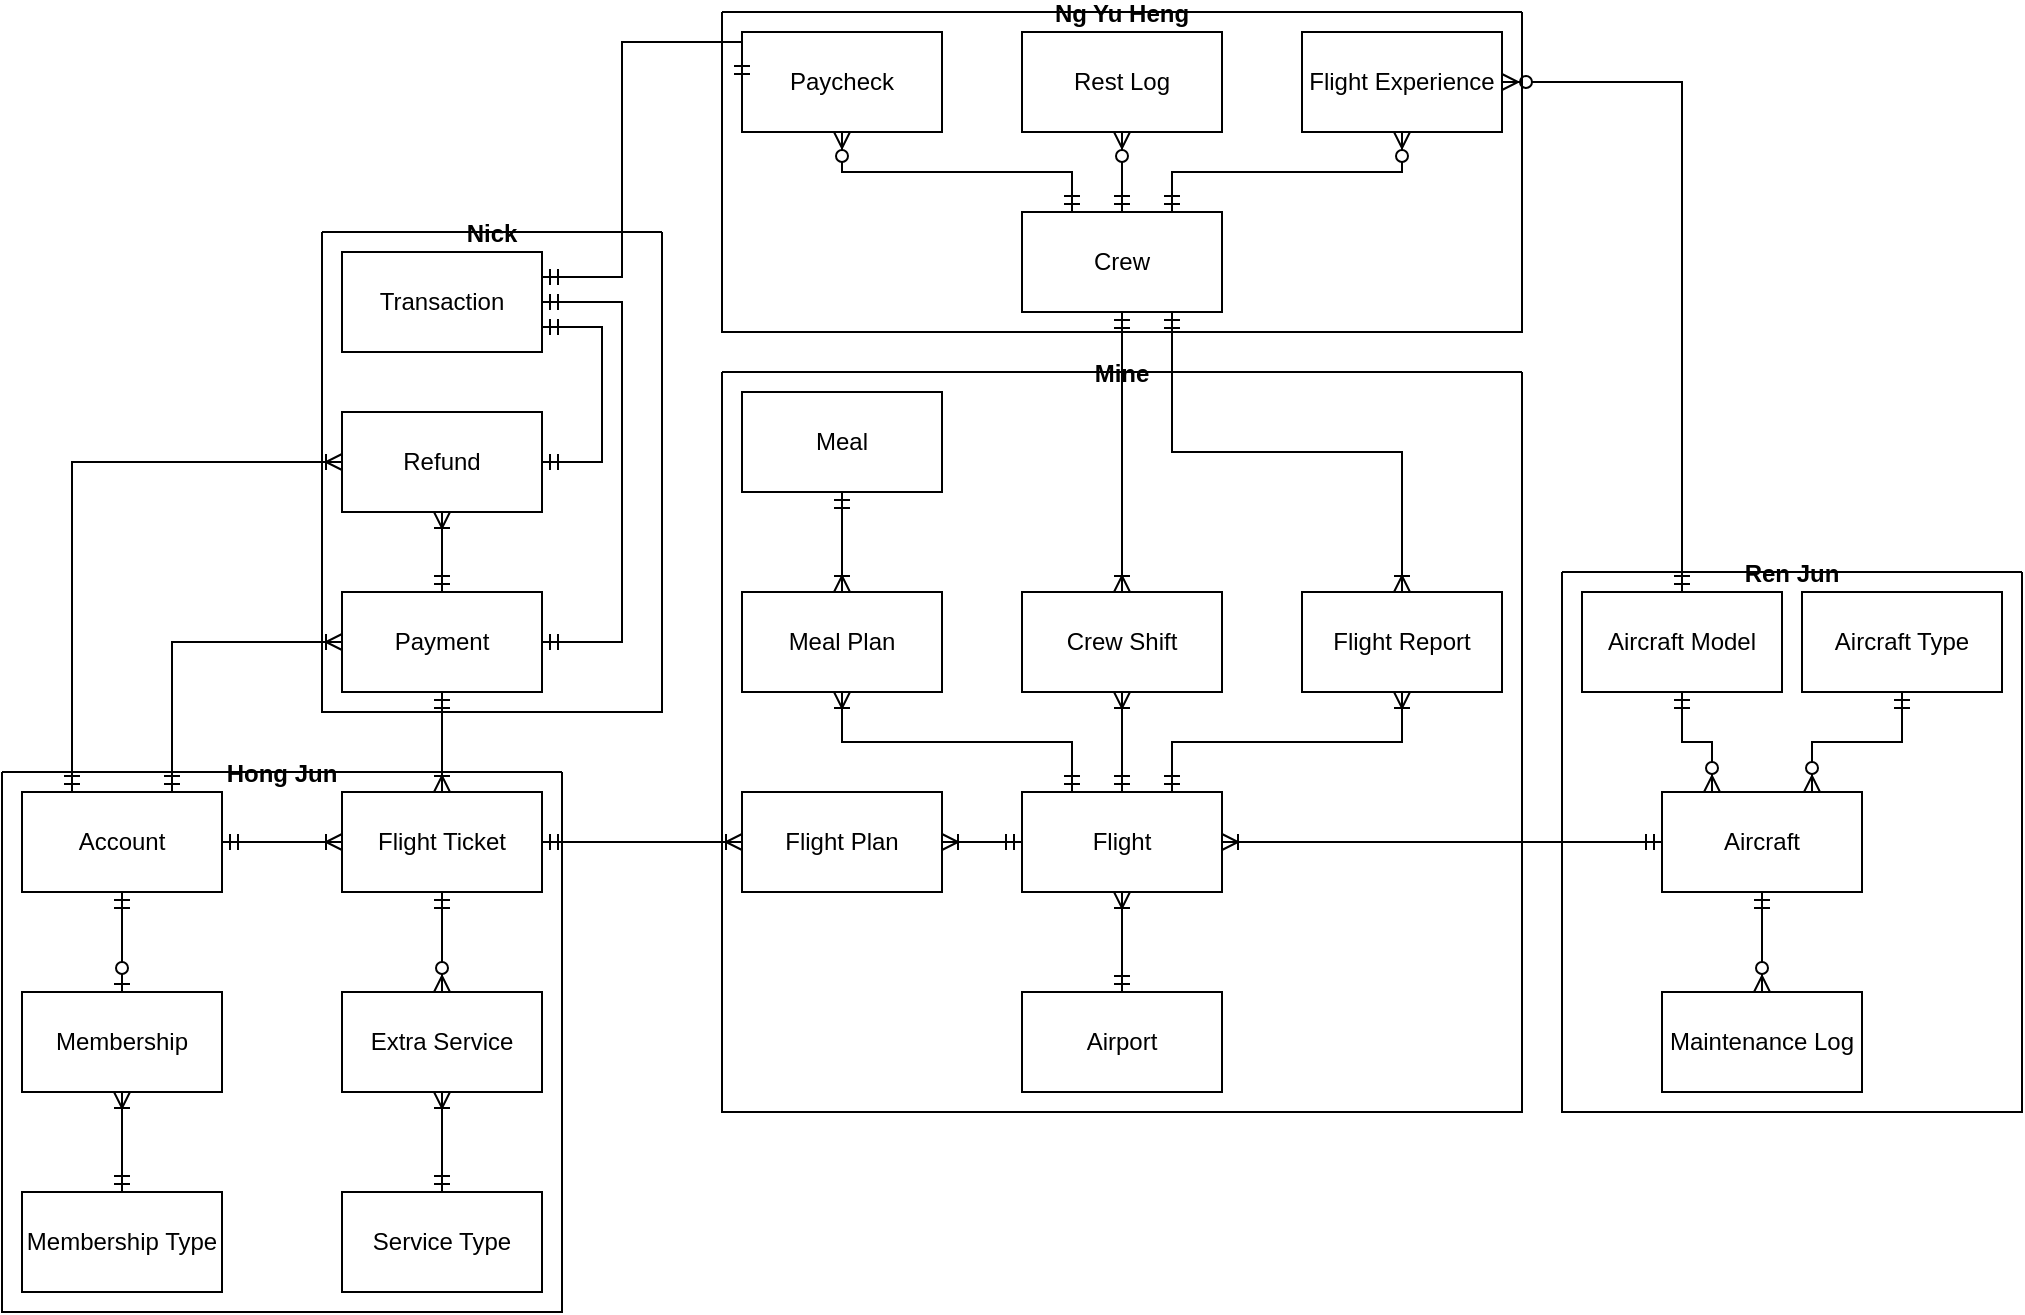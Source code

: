 <mxfile compressed="false" version="20.5.3" type="embed"><diagram name="Page-1" id="lydMjSXvnL9oaIFbFxpS"><mxGraphModel dx="1454" dy="791" grid="1" gridSize="10" guides="1" tooltips="1" connect="1" arrows="1" fold="1" page="1" pageScale="1" pageWidth="200" pageHeight="180" math="0" shadow="0"><root><mxCell id="0"/><mxCell id="1" parent="0"/><mxCell id="J9wHwNwn0n1z0YtR8CXD-2" value="Aircraft" style="html=1;dashed=0;whiteSpace=wrap;" parent="1" vertex="1"><mxGeometry x="100" y="60" width="100" height="50" as="geometry"/></mxCell><mxCell id="J9wHwNwn0n1z0YtR8CXD-3" value="Account" style="html=1;dashed=0;whiteSpace=wrap;" parent="1" vertex="1"><mxGeometry x="-720" y="60" width="100" height="50" as="geometry"/></mxCell><mxCell id="J9wHwNwn0n1z0YtR8CXD-4" value="Crew" style="html=1;dashed=0;whiteSpace=wrap;" parent="1" vertex="1"><mxGeometry x="-220" y="-230" width="100" height="50" as="geometry"/></mxCell><mxCell id="J9wHwNwn0n1z0YtR8CXD-5" value="Paycheck" style="html=1;dashed=0;whiteSpace=wrap;" parent="1" vertex="1"><mxGeometry x="-360" y="-320" width="100" height="50" as="geometry"/></mxCell><mxCell id="J9wHwNwn0n1z0YtR8CXD-6" value="Maintenance Log" style="html=1;dashed=0;whiteSpace=wrap;" parent="1" vertex="1"><mxGeometry x="100" y="160" width="100" height="50" as="geometry"/></mxCell><mxCell id="J9wHwNwn0n1z0YtR8CXD-7" value="Flight" style="html=1;dashed=0;whiteSpace=wrap;" parent="1" vertex="1"><mxGeometry x="-220" y="60" width="100" height="50" as="geometry"/></mxCell><mxCell id="J9wHwNwn0n1z0YtR8CXD-12" value="Airport" style="html=1;dashed=0;whiteSpace=wrap;" parent="1" vertex="1"><mxGeometry x="-220" y="160" width="100" height="50" as="geometry"/></mxCell><mxCell id="J9wHwNwn0n1z0YtR8CXD-13" value="" style="edgeStyle=orthogonalEdgeStyle;fontSize=12;html=1;endArrow=ERoneToMany;startArrow=ERmandOne;rounded=0;entryX=0.5;entryY=1;entryDx=0;entryDy=0;exitX=0.5;exitY=0;exitDx=0;exitDy=0;" parent="1" source="J9wHwNwn0n1z0YtR8CXD-12" target="J9wHwNwn0n1z0YtR8CXD-7" edge="1"><mxGeometry width="100" height="100" relative="1" as="geometry"><mxPoint x="-100" y="130" as="sourcePoint"/><mxPoint y="30" as="targetPoint"/></mxGeometry></mxCell><mxCell id="J9wHwNwn0n1z0YtR8CXD-14" value="" style="edgeStyle=orthogonalEdgeStyle;fontSize=12;html=1;endArrow=ERoneToMany;startArrow=ERmandOne;rounded=0;entryX=1;entryY=0.5;entryDx=0;entryDy=0;exitX=0;exitY=0.5;exitDx=0;exitDy=0;" parent="1" source="J9wHwNwn0n1z0YtR8CXD-2" target="J9wHwNwn0n1z0YtR8CXD-7" edge="1"><mxGeometry width="100" height="100" relative="1" as="geometry"><mxPoint x="-100" y="130" as="sourcePoint"/><mxPoint y="30" as="targetPoint"/></mxGeometry></mxCell><mxCell id="J9wHwNwn0n1z0YtR8CXD-15" value="Flight Ticket" style="html=1;dashed=0;whiteSpace=wrap;" parent="1" vertex="1"><mxGeometry x="-560" y="60" width="100" height="50" as="geometry"/></mxCell><mxCell id="J9wHwNwn0n1z0YtR8CXD-17" value="" style="edgeStyle=orthogonalEdgeStyle;fontSize=12;html=1;endArrow=ERoneToMany;startArrow=ERmandOne;rounded=0;entryX=0;entryY=0.5;entryDx=0;entryDy=0;exitX=1;exitY=0.5;exitDx=0;exitDy=0;" parent="1" source="J9wHwNwn0n1z0YtR8CXD-3" target="J9wHwNwn0n1z0YtR8CXD-15" edge="1"><mxGeometry width="100" height="100" relative="1" as="geometry"><mxPoint x="-210" y="105" as="sourcePoint"/><mxPoint x="-280" y="105" as="targetPoint"/></mxGeometry></mxCell><mxCell id="J9wHwNwn0n1z0YtR8CXD-18" value="Crew Shift" style="html=1;dashed=0;whiteSpace=wrap;" parent="1" vertex="1"><mxGeometry x="-220" y="-40" width="100" height="50" as="geometry"/></mxCell><mxCell id="J9wHwNwn0n1z0YtR8CXD-19" value="" style="edgeStyle=orthogonalEdgeStyle;fontSize=12;html=1;endArrow=ERoneToMany;startArrow=ERmandOne;rounded=0;entryX=0.5;entryY=1;entryDx=0;entryDy=0;exitX=0.5;exitY=0;exitDx=0;exitDy=0;" parent="1" source="J9wHwNwn0n1z0YtR8CXD-7" target="J9wHwNwn0n1z0YtR8CXD-18" edge="1"><mxGeometry width="100" height="100" relative="1" as="geometry"><mxPoint x="-210" y="95" as="sourcePoint"/><mxPoint x="-270" y="95" as="targetPoint"/></mxGeometry></mxCell><mxCell id="J9wHwNwn0n1z0YtR8CXD-20" value="" style="edgeStyle=orthogonalEdgeStyle;fontSize=12;html=1;endArrow=ERoneToMany;startArrow=ERmandOne;rounded=0;entryX=0.5;entryY=0;entryDx=0;entryDy=0;exitX=0.5;exitY=1;exitDx=0;exitDy=0;" parent="1" source="J9wHwNwn0n1z0YtR8CXD-4" target="J9wHwNwn0n1z0YtR8CXD-18" edge="1"><mxGeometry width="100" height="100" relative="1" as="geometry"><mxPoint x="-200" y="95" as="sourcePoint"/><mxPoint x="-260" y="95" as="targetPoint"/></mxGeometry></mxCell><mxCell id="J9wHwNwn0n1z0YtR8CXD-22" value="Payment" style="html=1;dashed=0;whiteSpace=wrap;" parent="1" vertex="1"><mxGeometry x="-560" y="-40" width="100" height="50" as="geometry"/></mxCell><mxCell id="J9wHwNwn0n1z0YtR8CXD-23" value="" style="edgeStyle=orthogonalEdgeStyle;fontSize=12;html=1;endArrow=ERoneToMany;startArrow=ERmandOne;rounded=0;entryX=0;entryY=0.5;entryDx=0;entryDy=0;exitX=0.75;exitY=0;exitDx=0;exitDy=0;" parent="1" source="J9wHwNwn0n1z0YtR8CXD-3" target="J9wHwNwn0n1z0YtR8CXD-22" edge="1"><mxGeometry width="100" height="100" relative="1" as="geometry"><mxPoint x="-360" y="125" as="sourcePoint"/><mxPoint x="-420" y="125" as="targetPoint"/></mxGeometry></mxCell><mxCell id="J9wHwNwn0n1z0YtR8CXD-24" value="" style="edgeStyle=orthogonalEdgeStyle;fontSize=12;html=1;endArrow=ERoneToMany;startArrow=ERmandOne;rounded=0;exitX=0.5;exitY=1;exitDx=0;exitDy=0;entryX=0.5;entryY=0;entryDx=0;entryDy=0;" parent="1" source="J9wHwNwn0n1z0YtR8CXD-22" target="J9wHwNwn0n1z0YtR8CXD-15" edge="1"><mxGeometry width="100" height="100" relative="1" as="geometry"><mxPoint x="-350" y="135" as="sourcePoint"/><mxPoint x="-370" y="40" as="targetPoint"/></mxGeometry></mxCell><mxCell id="J9wHwNwn0n1z0YtR8CXD-25" value="Refund" style="html=1;dashed=0;whiteSpace=wrap;" parent="1" vertex="1"><mxGeometry x="-560" y="-130" width="100" height="50" as="geometry"/></mxCell><mxCell id="J9wHwNwn0n1z0YtR8CXD-26" value="" style="edgeStyle=orthogonalEdgeStyle;fontSize=12;html=1;endArrow=ERoneToMany;startArrow=ERmandOne;rounded=0;entryX=0;entryY=0.5;entryDx=0;entryDy=0;exitX=0.25;exitY=0;exitDx=0;exitDy=0;" parent="1" source="J9wHwNwn0n1z0YtR8CXD-3" target="J9wHwNwn0n1z0YtR8CXD-25" edge="1"><mxGeometry width="100" height="100" relative="1" as="geometry"><mxPoint x="-340" y="145" as="sourcePoint"/><mxPoint x="-400" y="145" as="targetPoint"/></mxGeometry></mxCell><mxCell id="J9wHwNwn0n1z0YtR8CXD-27" value="" style="edgeStyle=orthogonalEdgeStyle;fontSize=12;html=1;endArrow=ERoneToMany;startArrow=ERmandOne;rounded=0;entryX=0.5;entryY=1;entryDx=0;entryDy=0;exitX=0.5;exitY=0;exitDx=0;exitDy=0;" parent="1" source="J9wHwNwn0n1z0YtR8CXD-22" target="J9wHwNwn0n1z0YtR8CXD-25" edge="1"><mxGeometry width="100" height="100" relative="1" as="geometry"><mxPoint x="-330" y="155" as="sourcePoint"/><mxPoint x="-390" y="155" as="targetPoint"/></mxGeometry></mxCell><mxCell id="J9wHwNwn0n1z0YtR8CXD-28" value="Flight Plan" style="html=1;dashed=0;whiteSpace=wrap;" parent="1" vertex="1"><mxGeometry x="-360" y="60" width="100" height="50" as="geometry"/></mxCell><mxCell id="J9wHwNwn0n1z0YtR8CXD-30" value="" style="edgeStyle=orthogonalEdgeStyle;fontSize=12;html=1;endArrow=ERoneToMany;startArrow=ERmandOne;rounded=0;entryX=1;entryY=0.5;entryDx=0;entryDy=0;exitX=0;exitY=0.5;exitDx=0;exitDy=0;" parent="1" source="J9wHwNwn0n1z0YtR8CXD-7" target="J9wHwNwn0n1z0YtR8CXD-28" edge="1"><mxGeometry width="100" height="100" relative="1" as="geometry"><mxPoint x="-160" y="70" as="sourcePoint"/><mxPoint x="-160" y="20" as="targetPoint"/></mxGeometry></mxCell><mxCell id="J9wHwNwn0n1z0YtR8CXD-31" value="" style="edgeStyle=orthogonalEdgeStyle;fontSize=12;html=1;endArrow=ERoneToMany;startArrow=ERmandOne;rounded=0;entryX=0;entryY=0.5;entryDx=0;entryDy=0;exitX=1;exitY=0.5;exitDx=0;exitDy=0;" parent="1" source="J9wHwNwn0n1z0YtR8CXD-15" target="J9wHwNwn0n1z0YtR8CXD-28" edge="1"><mxGeometry width="100" height="100" relative="1" as="geometry"><mxPoint x="-150" y="80" as="sourcePoint"/><mxPoint x="-150" y="30" as="targetPoint"/></mxGeometry></mxCell><mxCell id="5" value="" style="edgeStyle=orthogonalEdgeStyle;fontSize=12;html=1;endArrow=ERzeroToMany;startArrow=ERmandOne;rounded=0;entryX=0.5;entryY=1;entryDx=0;entryDy=0;exitX=0.25;exitY=0;exitDx=0;exitDy=0;" parent="1" source="J9wHwNwn0n1z0YtR8CXD-4" target="J9wHwNwn0n1z0YtR8CXD-5" edge="1"><mxGeometry width="100" height="100" relative="1" as="geometry"><mxPoint x="-80" y="-70" as="sourcePoint"/><mxPoint x="20" y="-170" as="targetPoint"/></mxGeometry></mxCell><mxCell id="8" value="Aircraft Type" style="html=1;dashed=0;whiteSpace=wrap;" parent="1" vertex="1"><mxGeometry x="170" y="-40" width="100" height="50" as="geometry"/></mxCell><mxCell id="9" value="Membership" style="html=1;dashed=0;whiteSpace=wrap;" parent="1" vertex="1"><mxGeometry x="-720" y="160" width="100" height="50" as="geometry"/></mxCell><mxCell id="12" value="" style="edgeStyle=orthogonalEdgeStyle;fontSize=12;html=1;endArrow=ERoneToMany;startArrow=ERmandOne;rounded=0;entryX=0.5;entryY=1;entryDx=0;entryDy=0;exitX=0.25;exitY=0;exitDx=0;exitDy=0;" parent="1" source="J9wHwNwn0n1z0YtR8CXD-7" target="11" edge="1"><mxGeometry width="100" height="100" relative="1" as="geometry"><mxPoint x="-135" y="70" as="sourcePoint"/><mxPoint x="-60" y="10" as="targetPoint"/></mxGeometry></mxCell><mxCell id="13" value="Membership Type" style="html=1;dashed=0;whiteSpace=wrap;" parent="1" vertex="1"><mxGeometry x="-720" y="260" width="100" height="50" as="geometry"/></mxCell><mxCell id="15" value="Rest Log" style="html=1;dashed=0;whiteSpace=wrap;" parent="1" vertex="1"><mxGeometry x="-220" y="-320" width="100" height="50" as="geometry"/></mxCell><mxCell id="16" value="Flight Report" style="html=1;dashed=0;whiteSpace=wrap;" parent="1" vertex="1"><mxGeometry x="-80" y="-40" width="100" height="50" as="geometry"/></mxCell><mxCell id="18" value="" style="edgeStyle=orthogonalEdgeStyle;fontSize=12;html=1;endArrow=ERoneToMany;startArrow=ERmandOne;rounded=0;entryX=0.5;entryY=1;entryDx=0;entryDy=0;exitX=0.75;exitY=0;exitDx=0;exitDy=0;" parent="1" source="J9wHwNwn0n1z0YtR8CXD-7" target="16" edge="1"><mxGeometry width="100" height="100" relative="1" as="geometry"><mxPoint x="-150" y="80" as="sourcePoint"/><mxPoint x="-120" y="20" as="targetPoint"/></mxGeometry></mxCell><mxCell id="19" value="Extra Service" style="html=1;dashed=0;whiteSpace=wrap;" parent="1" vertex="1"><mxGeometry x="-560" y="160" width="100" height="50" as="geometry"/></mxCell><mxCell id="21" value="Flight Experience" style="html=1;dashed=0;whiteSpace=wrap;" parent="1" vertex="1"><mxGeometry x="-80" y="-320" width="100" height="50" as="geometry"/></mxCell><mxCell id="22" value="Aircraft Model" style="html=1;dashed=0;whiteSpace=wrap;" parent="1" vertex="1"><mxGeometry x="60" y="-40" width="100" height="50" as="geometry"/></mxCell><mxCell id="25" value="" style="edgeStyle=orthogonalEdgeStyle;fontSize=12;html=1;endArrow=ERzeroToMany;startArrow=ERmandOne;rounded=0;entryX=0.5;entryY=1;entryDx=0;entryDy=0;exitX=0.5;exitY=0;exitDx=0;exitDy=0;" parent="1" source="J9wHwNwn0n1z0YtR8CXD-4" target="15" edge="1"><mxGeometry width="100" height="100" relative="1" as="geometry"><mxPoint x="-250" y="-205" as="sourcePoint"/><mxPoint x="-280" y="-205" as="targetPoint"/></mxGeometry></mxCell><mxCell id="26" value="" style="edgeStyle=orthogonalEdgeStyle;fontSize=12;html=1;endArrow=ERzeroToMany;startArrow=ERmandOne;rounded=0;entryX=0.5;entryY=1;entryDx=0;entryDy=0;exitX=0.75;exitY=0;exitDx=0;exitDy=0;" parent="1" source="J9wHwNwn0n1z0YtR8CXD-4" target="21" edge="1"><mxGeometry width="100" height="100" relative="1" as="geometry"><mxPoint x="-240" y="-185" as="sourcePoint"/><mxPoint x="-270" y="-185" as="targetPoint"/></mxGeometry></mxCell><mxCell id="30" value="" style="edgeStyle=orthogonalEdgeStyle;fontSize=12;html=1;endArrow=ERzeroToMany;startArrow=ERmandOne;rounded=0;entryX=1;entryY=0.5;entryDx=0;entryDy=0;exitX=0.5;exitY=0;exitDx=0;exitDy=0;" parent="1" source="22" target="21" edge="1"><mxGeometry width="100" height="100" relative="1" as="geometry"><mxPoint x="-110" y="-115" as="sourcePoint"/><mxPoint x="10" y="-115" as="targetPoint"/></mxGeometry></mxCell><mxCell id="31" value="" style="edgeStyle=orthogonalEdgeStyle;fontSize=12;html=1;endArrow=ERzeroToMany;startArrow=ERmandOne;rounded=0;entryX=0.75;entryY=0;entryDx=0;entryDy=0;exitX=0.5;exitY=1;exitDx=0;exitDy=0;" parent="1" source="8" target="J9wHwNwn0n1z0YtR8CXD-2" edge="1"><mxGeometry width="100" height="100" relative="1" as="geometry"><mxPoint x="-70" y="-105" as="sourcePoint"/><mxPoint x="50" y="-105" as="targetPoint"/></mxGeometry></mxCell><mxCell id="32" value="" style="edgeStyle=orthogonalEdgeStyle;fontSize=12;html=1;endArrow=ERzeroToMany;startArrow=ERmandOne;rounded=0;entryX=0.25;entryY=0;entryDx=0;entryDy=0;exitX=0.5;exitY=1;exitDx=0;exitDy=0;" parent="1" source="22" target="J9wHwNwn0n1z0YtR8CXD-2" edge="1"><mxGeometry width="100" height="100" relative="1" as="geometry"><mxPoint x="-60" y="-95" as="sourcePoint"/><mxPoint x="60" y="-95" as="targetPoint"/></mxGeometry></mxCell><mxCell id="33" value="" style="edgeStyle=orthogonalEdgeStyle;fontSize=12;html=1;endArrow=ERzeroToMany;startArrow=ERmandOne;rounded=0;entryX=0.5;entryY=0;entryDx=0;entryDy=0;exitX=0.5;exitY=1;exitDx=0;exitDy=0;" parent="1" source="J9wHwNwn0n1z0YtR8CXD-15" target="19" edge="1"><mxGeometry width="100" height="100" relative="1" as="geometry"><mxPoint x="-100" y="-85" as="sourcePoint"/><mxPoint x="20" y="-85" as="targetPoint"/></mxGeometry></mxCell><mxCell id="34" value="Service Type" style="html=1;dashed=0;whiteSpace=wrap;" parent="1" vertex="1"><mxGeometry x="-560" y="260" width="100" height="50" as="geometry"/></mxCell><mxCell id="35" value="" style="edgeStyle=orthogonalEdgeStyle;fontSize=12;html=1;endArrow=ERoneToMany;startArrow=ERmandOne;rounded=0;entryX=0.5;entryY=1;entryDx=0;entryDy=0;exitX=0.5;exitY=0;exitDx=0;exitDy=0;" parent="1" source="34" target="19" edge="1"><mxGeometry width="100" height="100" relative="1" as="geometry"><mxPoint x="-205" y="70" as="sourcePoint"/><mxPoint x="-290" y="10" as="targetPoint"/></mxGeometry></mxCell><mxCell id="37" value="" style="edgeStyle=orthogonalEdgeStyle;fontSize=12;html=1;endArrow=ERzeroToOne;startArrow=ERmandOne;rounded=0;exitX=0.5;exitY=1;exitDx=0;exitDy=0;entryX=0.5;entryY=0;entryDx=0;entryDy=0;" parent="1" source="J9wHwNwn0n1z0YtR8CXD-3" target="9" edge="1"><mxGeometry width="100" height="100" relative="1" as="geometry"><mxPoint x="-460" y="210" as="sourcePoint"/><mxPoint x="-590" y="140" as="targetPoint"/><Array as="points"/></mxGeometry></mxCell><mxCell id="38" value="" style="edgeStyle=orthogonalEdgeStyle;fontSize=12;html=1;endArrow=ERoneToMany;startArrow=ERmandOne;rounded=0;entryX=0.5;entryY=1;entryDx=0;entryDy=0;exitX=0.5;exitY=0;exitDx=0;exitDy=0;" parent="1" source="13" target="9" edge="1"><mxGeometry width="100" height="100" relative="1" as="geometry"><mxPoint x="-450" y="95" as="sourcePoint"/><mxPoint x="-390" y="95" as="targetPoint"/></mxGeometry></mxCell><mxCell id="39" value="Transaction" style="html=1;dashed=0;whiteSpace=wrap;" parent="1" vertex="1"><mxGeometry x="-560" y="-210" width="100" height="50" as="geometry"/></mxCell><mxCell id="52" value="" style="edgeStyle=orthogonalEdgeStyle;fontSize=12;html=1;endArrow=ERmandOne;startArrow=ERmandOne;rounded=0;entryX=1;entryY=0.5;entryDx=0;entryDy=0;exitX=1;exitY=0.5;exitDx=0;exitDy=0;" parent="1" source="J9wHwNwn0n1z0YtR8CXD-22" target="39" edge="1"><mxGeometry width="100" height="100" relative="1" as="geometry"><mxPoint x="-290" y="80" as="sourcePoint"/><mxPoint x="-190" y="-20" as="targetPoint"/><Array as="points"><mxPoint x="-420" y="-15"/><mxPoint x="-420" y="-185"/></Array></mxGeometry></mxCell><mxCell id="53" value="" style="edgeStyle=orthogonalEdgeStyle;fontSize=12;html=1;endArrow=ERmandOne;startArrow=ERmandOne;rounded=0;entryX=1;entryY=0.75;entryDx=0;entryDy=0;exitX=1;exitY=0.5;exitDx=0;exitDy=0;" parent="1" source="J9wHwNwn0n1z0YtR8CXD-25" target="39" edge="1"><mxGeometry width="100" height="100" relative="1" as="geometry"><mxPoint x="-450.0" y="-5" as="sourcePoint"/><mxPoint x="-450.0" y="-175" as="targetPoint"/><Array as="points"><mxPoint x="-430" y="-105"/><mxPoint x="-430" y="-172"/></Array></mxGeometry></mxCell><mxCell id="54" value="" style="edgeStyle=orthogonalEdgeStyle;fontSize=12;html=1;endArrow=ERmandOne;startArrow=ERmandOne;rounded=0;entryX=1;entryY=0.25;entryDx=0;entryDy=0;exitX=0;exitY=0.5;exitDx=0;exitDy=0;" parent="1" source="J9wHwNwn0n1z0YtR8CXD-5" target="39" edge="1"><mxGeometry width="100" height="100" relative="1" as="geometry"><mxPoint x="-440" y="5" as="sourcePoint"/><mxPoint x="-440.0" y="-165" as="targetPoint"/><Array as="points"><mxPoint x="-420" y="-315"/><mxPoint x="-420" y="-197"/></Array></mxGeometry></mxCell><mxCell id="55" value="Ren Jun" style="swimlane;startSize=0;" parent="1" vertex="1"><mxGeometry x="50" y="-50" width="230" height="270" as="geometry"/></mxCell><mxCell id="57" value="Hong Jun" style="swimlane;startSize=0;" parent="1" vertex="1"><mxGeometry x="-730" y="50" width="280" height="270" as="geometry"/></mxCell><mxCell id="58" value="Nick" style="swimlane;startSize=0;" parent="1" vertex="1"><mxGeometry x="-570" y="-220" width="170" height="240" as="geometry"/></mxCell><mxCell id="59" value="Ng Yu Heng" style="swimlane;startSize=0;" parent="1" vertex="1"><mxGeometry x="-370" y="-330" width="400" height="160" as="geometry"/></mxCell><mxCell id="60" value="" style="edgeStyle=orthogonalEdgeStyle;fontSize=12;html=1;endArrow=ERzeroToMany;startArrow=ERmandOne;rounded=0;entryX=0.5;entryY=0;entryDx=0;entryDy=0;exitX=0.5;exitY=1;exitDx=0;exitDy=0;" parent="1" source="J9wHwNwn0n1z0YtR8CXD-2" target="J9wHwNwn0n1z0YtR8CXD-6" edge="1"><mxGeometry width="100" height="100" relative="1" as="geometry"><mxPoint x="120" y="20" as="sourcePoint"/><mxPoint x="135" y="70" as="targetPoint"/></mxGeometry></mxCell><mxCell id="11" value="Meal Plan" style="html=1;dashed=0;whiteSpace=wrap;" parent="1" vertex="1"><mxGeometry x="-360" y="-40" width="100" height="50" as="geometry"/></mxCell><mxCell id="61" value="Meal" style="html=1;dashed=0;whiteSpace=wrap;" parent="1" vertex="1"><mxGeometry x="-360" y="-140" width="100" height="50" as="geometry"/></mxCell><mxCell id="62" value="" style="edgeStyle=orthogonalEdgeStyle;fontSize=12;html=1;endArrow=ERoneToMany;startArrow=ERmandOne;rounded=0;entryX=0.5;entryY=0;entryDx=0;entryDy=0;exitX=0.5;exitY=1;exitDx=0;exitDy=0;" parent="1" source="61" target="11" edge="1"><mxGeometry width="100" height="100" relative="1" as="geometry"><mxPoint x="-185" y="70" as="sourcePoint"/><mxPoint x="-300" y="20" as="targetPoint"/></mxGeometry></mxCell><mxCell id="63" value="Mine" style="swimlane;startSize=0;" parent="1" vertex="1"><mxGeometry x="-370" y="-150" width="400" height="370" as="geometry"/></mxCell><mxCell id="65" value="" style="edgeStyle=orthogonalEdgeStyle;fontSize=12;html=1;endArrow=ERoneToMany;startArrow=ERmandOne;rounded=0;entryX=0.5;entryY=0;entryDx=0;entryDy=0;exitX=0.75;exitY=1;exitDx=0;exitDy=0;" edge="1" parent="1" source="J9wHwNwn0n1z0YtR8CXD-4" target="16"><mxGeometry width="100" height="100" relative="1" as="geometry"><mxPoint x="-135" y="70" as="sourcePoint"/><mxPoint x="-20" y="20" as="targetPoint"/></mxGeometry></mxCell></root></mxGraphModel></diagram></mxfile>
